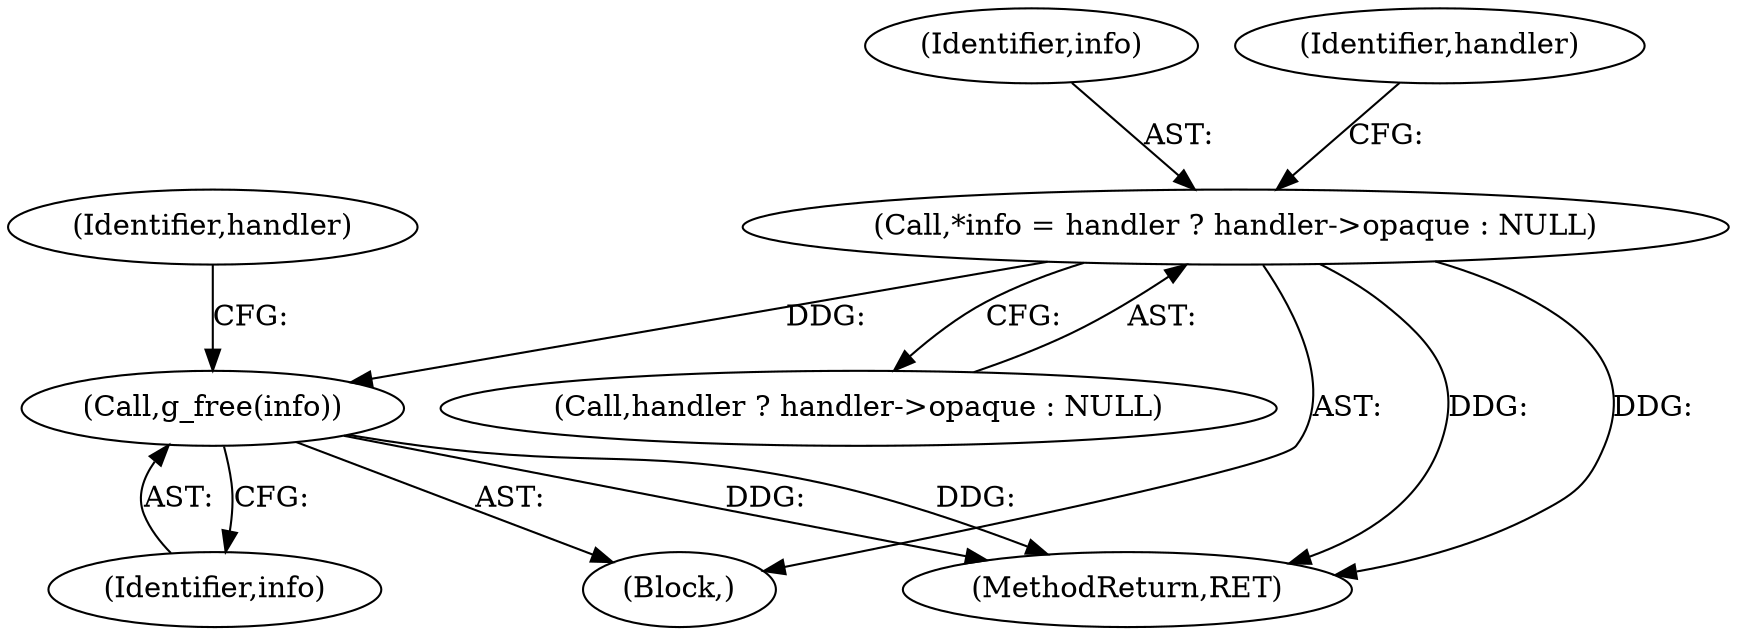 digraph "0_tcmu-runner_e2d953050766ac538615a811c64b34358614edce@API" {
"1000140" [label="(Call,g_free(info))"];
"1000112" [label="(Call,*info = handler ? handler->opaque : NULL)"];
"1000152" [label="(MethodReturn,RET)"];
"1000141" [label="(Identifier,info)"];
"1000114" [label="(Call,handler ? handler->opaque : NULL)"];
"1000140" [label="(Call,g_free(info))"];
"1000112" [label="(Call,*info = handler ? handler->opaque : NULL)"];
"1000105" [label="(Block,)"];
"1000113" [label="(Identifier,info)"];
"1000122" [label="(Identifier,handler)"];
"1000143" [label="(Identifier,handler)"];
"1000140" -> "1000105"  [label="AST: "];
"1000140" -> "1000141"  [label="CFG: "];
"1000141" -> "1000140"  [label="AST: "];
"1000143" -> "1000140"  [label="CFG: "];
"1000140" -> "1000152"  [label="DDG: "];
"1000140" -> "1000152"  [label="DDG: "];
"1000112" -> "1000140"  [label="DDG: "];
"1000112" -> "1000105"  [label="AST: "];
"1000112" -> "1000114"  [label="CFG: "];
"1000113" -> "1000112"  [label="AST: "];
"1000114" -> "1000112"  [label="AST: "];
"1000122" -> "1000112"  [label="CFG: "];
"1000112" -> "1000152"  [label="DDG: "];
"1000112" -> "1000152"  [label="DDG: "];
}
